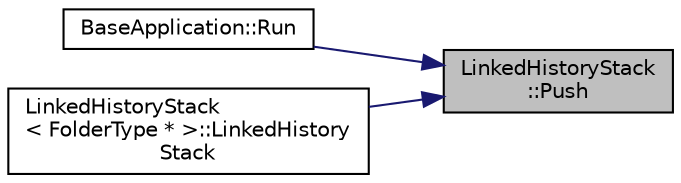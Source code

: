 digraph "LinkedHistoryStack::Push"
{
 // LATEX_PDF_SIZE
  edge [fontname="Helvetica",fontsize="10",labelfontname="Helvetica",labelfontsize="10"];
  node [fontname="Helvetica",fontsize="10",shape=record];
  rankdir="RL";
  Node35 [label="LinkedHistoryStack\l::Push",height=0.2,width=0.4,color="black", fillcolor="grey75", style="filled", fontcolor="black",tooltip=" "];
  Node35 -> Node36 [dir="back",color="midnightblue",fontsize="10",style="solid",fontname="Helvetica"];
  Node36 [label="BaseApplication::Run",height=0.2,width=0.4,color="black", fillcolor="white", style="filled",URL="$class_base_application.html#a8f2ce8add401a3b537f041df9f7ef978",tooltip="Program driver."];
  Node35 -> Node37 [dir="back",color="midnightblue",fontsize="10",style="solid",fontname="Helvetica"];
  Node37 [label="LinkedHistoryStack\l\< FolderType * \>::LinkedHistory\lStack",height=0.2,width=0.4,color="black", fillcolor="white", style="filled",URL="$class_linked_history_stack.html#a932131f01829c60a754d9c40dfb4d532",tooltip=" "];
}
